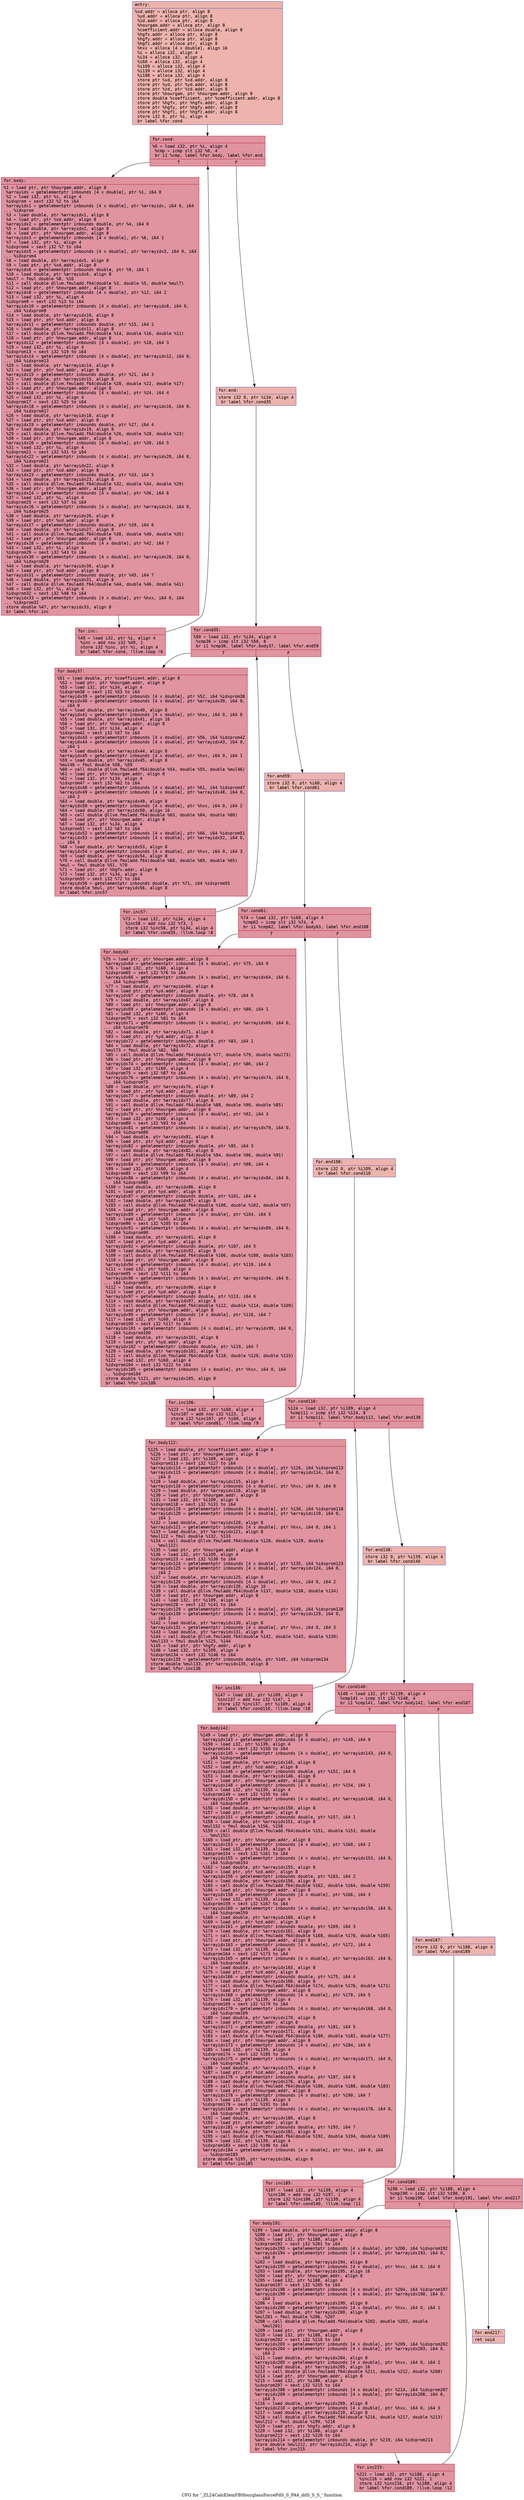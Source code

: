 digraph "CFG for '_ZL24CalcElemFBHourglassForcePdS_S_PA4_ddS_S_S_' function" {
	label="CFG for '_ZL24CalcElemFBHourglassForcePdS_S_PA4_ddS_S_S_' function";

	Node0x561418c18740 [shape=record,color="#3d50c3ff", style=filled, fillcolor="#d6524470" fontname="Courier",label="{entry:\l|  %xd.addr = alloca ptr, align 8\l  %yd.addr = alloca ptr, align 8\l  %zd.addr = alloca ptr, align 8\l  %hourgam.addr = alloca ptr, align 8\l  %coefficient.addr = alloca double, align 8\l  %hgfx.addr = alloca ptr, align 8\l  %hgfy.addr = alloca ptr, align 8\l  %hgfz.addr = alloca ptr, align 8\l  %hxx = alloca [4 x double], align 16\l  %i = alloca i32, align 4\l  %i34 = alloca i32, align 4\l  %i60 = alloca i32, align 4\l  %i109 = alloca i32, align 4\l  %i139 = alloca i32, align 4\l  %i188 = alloca i32, align 4\l  store ptr %xd, ptr %xd.addr, align 8\l  store ptr %yd, ptr %yd.addr, align 8\l  store ptr %zd, ptr %zd.addr, align 8\l  store ptr %hourgam, ptr %hourgam.addr, align 8\l  store double %coefficient, ptr %coefficient.addr, align 8\l  store ptr %hgfx, ptr %hgfx.addr, align 8\l  store ptr %hgfy, ptr %hgfy.addr, align 8\l  store ptr %hgfz, ptr %hgfz.addr, align 8\l  store i32 0, ptr %i, align 4\l  br label %for.cond\l}"];
	Node0x561418c18740 -> Node0x561418c19ce0[tooltip="entry -> for.cond\nProbability 100.00%" ];
	Node0x561418c19ce0 [shape=record,color="#b70d28ff", style=filled, fillcolor="#b70d2870" fontname="Courier",label="{for.cond:\l|  %0 = load i32, ptr %i, align 4\l  %cmp = icmp slt i32 %0, 4\l  br i1 %cmp, label %for.body, label %for.end\l|{<s0>T|<s1>F}}"];
	Node0x561418c19ce0:s0 -> Node0x561418c1a050[tooltip="for.cond -> for.body\nProbability 96.88%" ];
	Node0x561418c19ce0:s1 -> Node0x561418c1a0a0[tooltip="for.cond -> for.end\nProbability 3.12%" ];
	Node0x561418c1a050 [shape=record,color="#b70d28ff", style=filled, fillcolor="#b70d2870" fontname="Courier",label="{for.body:\l|  %1 = load ptr, ptr %hourgam.addr, align 8\l  %arrayidx = getelementptr inbounds [4 x double], ptr %1, i64 0\l  %2 = load i32, ptr %i, align 4\l  %idxprom = sext i32 %2 to i64\l  %arrayidx1 = getelementptr inbounds [4 x double], ptr %arrayidx, i64 0, i64\l... %idxprom\l  %3 = load double, ptr %arrayidx1, align 8\l  %4 = load ptr, ptr %xd.addr, align 8\l  %arrayidx2 = getelementptr inbounds double, ptr %4, i64 0\l  %5 = load double, ptr %arrayidx2, align 8\l  %6 = load ptr, ptr %hourgam.addr, align 8\l  %arrayidx3 = getelementptr inbounds [4 x double], ptr %6, i64 1\l  %7 = load i32, ptr %i, align 4\l  %idxprom4 = sext i32 %7 to i64\l  %arrayidx5 = getelementptr inbounds [4 x double], ptr %arrayidx3, i64 0, i64\l... %idxprom4\l  %8 = load double, ptr %arrayidx5, align 8\l  %9 = load ptr, ptr %xd.addr, align 8\l  %arrayidx6 = getelementptr inbounds double, ptr %9, i64 1\l  %10 = load double, ptr %arrayidx6, align 8\l  %mul7 = fmul double %8, %10\l  %11 = call double @llvm.fmuladd.f64(double %3, double %5, double %mul7)\l  %12 = load ptr, ptr %hourgam.addr, align 8\l  %arrayidx8 = getelementptr inbounds [4 x double], ptr %12, i64 2\l  %13 = load i32, ptr %i, align 4\l  %idxprom9 = sext i32 %13 to i64\l  %arrayidx10 = getelementptr inbounds [4 x double], ptr %arrayidx8, i64 0,\l... i64 %idxprom9\l  %14 = load double, ptr %arrayidx10, align 8\l  %15 = load ptr, ptr %xd.addr, align 8\l  %arrayidx11 = getelementptr inbounds double, ptr %15, i64 2\l  %16 = load double, ptr %arrayidx11, align 8\l  %17 = call double @llvm.fmuladd.f64(double %14, double %16, double %11)\l  %18 = load ptr, ptr %hourgam.addr, align 8\l  %arrayidx12 = getelementptr inbounds [4 x double], ptr %18, i64 3\l  %19 = load i32, ptr %i, align 4\l  %idxprom13 = sext i32 %19 to i64\l  %arrayidx14 = getelementptr inbounds [4 x double], ptr %arrayidx12, i64 0,\l... i64 %idxprom13\l  %20 = load double, ptr %arrayidx14, align 8\l  %21 = load ptr, ptr %xd.addr, align 8\l  %arrayidx15 = getelementptr inbounds double, ptr %21, i64 3\l  %22 = load double, ptr %arrayidx15, align 8\l  %23 = call double @llvm.fmuladd.f64(double %20, double %22, double %17)\l  %24 = load ptr, ptr %hourgam.addr, align 8\l  %arrayidx16 = getelementptr inbounds [4 x double], ptr %24, i64 4\l  %25 = load i32, ptr %i, align 4\l  %idxprom17 = sext i32 %25 to i64\l  %arrayidx18 = getelementptr inbounds [4 x double], ptr %arrayidx16, i64 0,\l... i64 %idxprom17\l  %26 = load double, ptr %arrayidx18, align 8\l  %27 = load ptr, ptr %xd.addr, align 8\l  %arrayidx19 = getelementptr inbounds double, ptr %27, i64 4\l  %28 = load double, ptr %arrayidx19, align 8\l  %29 = call double @llvm.fmuladd.f64(double %26, double %28, double %23)\l  %30 = load ptr, ptr %hourgam.addr, align 8\l  %arrayidx20 = getelementptr inbounds [4 x double], ptr %30, i64 5\l  %31 = load i32, ptr %i, align 4\l  %idxprom21 = sext i32 %31 to i64\l  %arrayidx22 = getelementptr inbounds [4 x double], ptr %arrayidx20, i64 0,\l... i64 %idxprom21\l  %32 = load double, ptr %arrayidx22, align 8\l  %33 = load ptr, ptr %xd.addr, align 8\l  %arrayidx23 = getelementptr inbounds double, ptr %33, i64 5\l  %34 = load double, ptr %arrayidx23, align 8\l  %35 = call double @llvm.fmuladd.f64(double %32, double %34, double %29)\l  %36 = load ptr, ptr %hourgam.addr, align 8\l  %arrayidx24 = getelementptr inbounds [4 x double], ptr %36, i64 6\l  %37 = load i32, ptr %i, align 4\l  %idxprom25 = sext i32 %37 to i64\l  %arrayidx26 = getelementptr inbounds [4 x double], ptr %arrayidx24, i64 0,\l... i64 %idxprom25\l  %38 = load double, ptr %arrayidx26, align 8\l  %39 = load ptr, ptr %xd.addr, align 8\l  %arrayidx27 = getelementptr inbounds double, ptr %39, i64 6\l  %40 = load double, ptr %arrayidx27, align 8\l  %41 = call double @llvm.fmuladd.f64(double %38, double %40, double %35)\l  %42 = load ptr, ptr %hourgam.addr, align 8\l  %arrayidx28 = getelementptr inbounds [4 x double], ptr %42, i64 7\l  %43 = load i32, ptr %i, align 4\l  %idxprom29 = sext i32 %43 to i64\l  %arrayidx30 = getelementptr inbounds [4 x double], ptr %arrayidx28, i64 0,\l... i64 %idxprom29\l  %44 = load double, ptr %arrayidx30, align 8\l  %45 = load ptr, ptr %xd.addr, align 8\l  %arrayidx31 = getelementptr inbounds double, ptr %45, i64 7\l  %46 = load double, ptr %arrayidx31, align 8\l  %47 = call double @llvm.fmuladd.f64(double %44, double %46, double %41)\l  %48 = load i32, ptr %i, align 4\l  %idxprom32 = sext i32 %48 to i64\l  %arrayidx33 = getelementptr inbounds [4 x double], ptr %hxx, i64 0, i64\l... %idxprom32\l  store double %47, ptr %arrayidx33, align 8\l  br label %for.inc\l}"];
	Node0x561418c1a050 -> Node0x561418c1e840[tooltip="for.body -> for.inc\nProbability 100.00%" ];
	Node0x561418c1e840 [shape=record,color="#b70d28ff", style=filled, fillcolor="#b70d2870" fontname="Courier",label="{for.inc:\l|  %49 = load i32, ptr %i, align 4\l  %inc = add nsw i32 %49, 1\l  store i32 %inc, ptr %i, align 4\l  br label %for.cond, !llvm.loop !6\l}"];
	Node0x561418c1e840 -> Node0x561418c19ce0[tooltip="for.inc -> for.cond\nProbability 100.00%" ];
	Node0x561418c1a0a0 [shape=record,color="#3d50c3ff", style=filled, fillcolor="#d6524470" fontname="Courier",label="{for.end:\l|  store i32 0, ptr %i34, align 4\l  br label %for.cond35\l}"];
	Node0x561418c1a0a0 -> Node0x561418c1ec90[tooltip="for.end -> for.cond35\nProbability 100.00%" ];
	Node0x561418c1ec90 [shape=record,color="#b70d28ff", style=filled, fillcolor="#b70d2870" fontname="Courier",label="{for.cond35:\l|  %50 = load i32, ptr %i34, align 4\l  %cmp36 = icmp slt i32 %50, 8\l  br i1 %cmp36, label %for.body37, label %for.end59\l|{<s0>T|<s1>F}}"];
	Node0x561418c1ec90:s0 -> Node0x561418c1eeb0[tooltip="for.cond35 -> for.body37\nProbability 96.88%" ];
	Node0x561418c1ec90:s1 -> Node0x561418c1ef30[tooltip="for.cond35 -> for.end59\nProbability 3.12%" ];
	Node0x561418c1eeb0 [shape=record,color="#b70d28ff", style=filled, fillcolor="#b70d2870" fontname="Courier",label="{for.body37:\l|  %51 = load double, ptr %coefficient.addr, align 8\l  %52 = load ptr, ptr %hourgam.addr, align 8\l  %53 = load i32, ptr %i34, align 4\l  %idxprom38 = sext i32 %53 to i64\l  %arrayidx39 = getelementptr inbounds [4 x double], ptr %52, i64 %idxprom38\l  %arrayidx40 = getelementptr inbounds [4 x double], ptr %arrayidx39, i64 0,\l... i64 0\l  %54 = load double, ptr %arrayidx40, align 8\l  %arrayidx41 = getelementptr inbounds [4 x double], ptr %hxx, i64 0, i64 0\l  %55 = load double, ptr %arrayidx41, align 16\l  %56 = load ptr, ptr %hourgam.addr, align 8\l  %57 = load i32, ptr %i34, align 4\l  %idxprom42 = sext i32 %57 to i64\l  %arrayidx43 = getelementptr inbounds [4 x double], ptr %56, i64 %idxprom42\l  %arrayidx44 = getelementptr inbounds [4 x double], ptr %arrayidx43, i64 0,\l... i64 1\l  %58 = load double, ptr %arrayidx44, align 8\l  %arrayidx45 = getelementptr inbounds [4 x double], ptr %hxx, i64 0, i64 1\l  %59 = load double, ptr %arrayidx45, align 8\l  %mul46 = fmul double %58, %59\l  %60 = call double @llvm.fmuladd.f64(double %54, double %55, double %mul46)\l  %61 = load ptr, ptr %hourgam.addr, align 8\l  %62 = load i32, ptr %i34, align 4\l  %idxprom47 = sext i32 %62 to i64\l  %arrayidx48 = getelementptr inbounds [4 x double], ptr %61, i64 %idxprom47\l  %arrayidx49 = getelementptr inbounds [4 x double], ptr %arrayidx48, i64 0,\l... i64 2\l  %63 = load double, ptr %arrayidx49, align 8\l  %arrayidx50 = getelementptr inbounds [4 x double], ptr %hxx, i64 0, i64 2\l  %64 = load double, ptr %arrayidx50, align 16\l  %65 = call double @llvm.fmuladd.f64(double %63, double %64, double %60)\l  %66 = load ptr, ptr %hourgam.addr, align 8\l  %67 = load i32, ptr %i34, align 4\l  %idxprom51 = sext i32 %67 to i64\l  %arrayidx52 = getelementptr inbounds [4 x double], ptr %66, i64 %idxprom51\l  %arrayidx53 = getelementptr inbounds [4 x double], ptr %arrayidx52, i64 0,\l... i64 3\l  %68 = load double, ptr %arrayidx53, align 8\l  %arrayidx54 = getelementptr inbounds [4 x double], ptr %hxx, i64 0, i64 3\l  %69 = load double, ptr %arrayidx54, align 8\l  %70 = call double @llvm.fmuladd.f64(double %68, double %69, double %65)\l  %mul = fmul double %51, %70\l  %71 = load ptr, ptr %hgfx.addr, align 8\l  %72 = load i32, ptr %i34, align 4\l  %idxprom55 = sext i32 %72 to i64\l  %arrayidx56 = getelementptr inbounds double, ptr %71, i64 %idxprom55\l  store double %mul, ptr %arrayidx56, align 8\l  br label %for.inc57\l}"];
	Node0x561418c1eeb0 -> Node0x561418c20e40[tooltip="for.body37 -> for.inc57\nProbability 100.00%" ];
	Node0x561418c20e40 [shape=record,color="#b70d28ff", style=filled, fillcolor="#b70d2870" fontname="Courier",label="{for.inc57:\l|  %73 = load i32, ptr %i34, align 4\l  %inc58 = add nsw i32 %73, 1\l  store i32 %inc58, ptr %i34, align 4\l  br label %for.cond35, !llvm.loop !8\l}"];
	Node0x561418c20e40 -> Node0x561418c1ec90[tooltip="for.inc57 -> for.cond35\nProbability 100.00%" ];
	Node0x561418c1ef30 [shape=record,color="#3d50c3ff", style=filled, fillcolor="#d6524470" fontname="Courier",label="{for.end59:\l|  store i32 0, ptr %i60, align 4\l  br label %for.cond61\l}"];
	Node0x561418c1ef30 -> Node0x561418c21340[tooltip="for.end59 -> for.cond61\nProbability 100.00%" ];
	Node0x561418c21340 [shape=record,color="#b70d28ff", style=filled, fillcolor="#b70d2870" fontname="Courier",label="{for.cond61:\l|  %74 = load i32, ptr %i60, align 4\l  %cmp62 = icmp slt i32 %74, 4\l  br i1 %cmp62, label %for.body63, label %for.end108\l|{<s0>T|<s1>F}}"];
	Node0x561418c21340:s0 -> Node0x561418c21560[tooltip="for.cond61 -> for.body63\nProbability 96.88%" ];
	Node0x561418c21340:s1 -> Node0x561418c215e0[tooltip="for.cond61 -> for.end108\nProbability 3.12%" ];
	Node0x561418c21560 [shape=record,color="#b70d28ff", style=filled, fillcolor="#b70d2870" fontname="Courier",label="{for.body63:\l|  %75 = load ptr, ptr %hourgam.addr, align 8\l  %arrayidx64 = getelementptr inbounds [4 x double], ptr %75, i64 0\l  %76 = load i32, ptr %i60, align 4\l  %idxprom65 = sext i32 %76 to i64\l  %arrayidx66 = getelementptr inbounds [4 x double], ptr %arrayidx64, i64 0,\l... i64 %idxprom65\l  %77 = load double, ptr %arrayidx66, align 8\l  %78 = load ptr, ptr %yd.addr, align 8\l  %arrayidx67 = getelementptr inbounds double, ptr %78, i64 0\l  %79 = load double, ptr %arrayidx67, align 8\l  %80 = load ptr, ptr %hourgam.addr, align 8\l  %arrayidx69 = getelementptr inbounds [4 x double], ptr %80, i64 1\l  %81 = load i32, ptr %i60, align 4\l  %idxprom70 = sext i32 %81 to i64\l  %arrayidx71 = getelementptr inbounds [4 x double], ptr %arrayidx69, i64 0,\l... i64 %idxprom70\l  %82 = load double, ptr %arrayidx71, align 8\l  %83 = load ptr, ptr %yd.addr, align 8\l  %arrayidx72 = getelementptr inbounds double, ptr %83, i64 1\l  %84 = load double, ptr %arrayidx72, align 8\l  %mul73 = fmul double %82, %84\l  %85 = call double @llvm.fmuladd.f64(double %77, double %79, double %mul73)\l  %86 = load ptr, ptr %hourgam.addr, align 8\l  %arrayidx74 = getelementptr inbounds [4 x double], ptr %86, i64 2\l  %87 = load i32, ptr %i60, align 4\l  %idxprom75 = sext i32 %87 to i64\l  %arrayidx76 = getelementptr inbounds [4 x double], ptr %arrayidx74, i64 0,\l... i64 %idxprom75\l  %88 = load double, ptr %arrayidx76, align 8\l  %89 = load ptr, ptr %yd.addr, align 8\l  %arrayidx77 = getelementptr inbounds double, ptr %89, i64 2\l  %90 = load double, ptr %arrayidx77, align 8\l  %91 = call double @llvm.fmuladd.f64(double %88, double %90, double %85)\l  %92 = load ptr, ptr %hourgam.addr, align 8\l  %arrayidx79 = getelementptr inbounds [4 x double], ptr %92, i64 3\l  %93 = load i32, ptr %i60, align 4\l  %idxprom80 = sext i32 %93 to i64\l  %arrayidx81 = getelementptr inbounds [4 x double], ptr %arrayidx79, i64 0,\l... i64 %idxprom80\l  %94 = load double, ptr %arrayidx81, align 8\l  %95 = load ptr, ptr %yd.addr, align 8\l  %arrayidx82 = getelementptr inbounds double, ptr %95, i64 3\l  %96 = load double, ptr %arrayidx82, align 8\l  %97 = call double @llvm.fmuladd.f64(double %94, double %96, double %91)\l  %98 = load ptr, ptr %hourgam.addr, align 8\l  %arrayidx84 = getelementptr inbounds [4 x double], ptr %98, i64 4\l  %99 = load i32, ptr %i60, align 4\l  %idxprom85 = sext i32 %99 to i64\l  %arrayidx86 = getelementptr inbounds [4 x double], ptr %arrayidx84, i64 0,\l... i64 %idxprom85\l  %100 = load double, ptr %arrayidx86, align 8\l  %101 = load ptr, ptr %yd.addr, align 8\l  %arrayidx87 = getelementptr inbounds double, ptr %101, i64 4\l  %102 = load double, ptr %arrayidx87, align 8\l  %103 = call double @llvm.fmuladd.f64(double %100, double %102, double %97)\l  %104 = load ptr, ptr %hourgam.addr, align 8\l  %arrayidx89 = getelementptr inbounds [4 x double], ptr %104, i64 5\l  %105 = load i32, ptr %i60, align 4\l  %idxprom90 = sext i32 %105 to i64\l  %arrayidx91 = getelementptr inbounds [4 x double], ptr %arrayidx89, i64 0,\l... i64 %idxprom90\l  %106 = load double, ptr %arrayidx91, align 8\l  %107 = load ptr, ptr %yd.addr, align 8\l  %arrayidx92 = getelementptr inbounds double, ptr %107, i64 5\l  %108 = load double, ptr %arrayidx92, align 8\l  %109 = call double @llvm.fmuladd.f64(double %106, double %108, double %103)\l  %110 = load ptr, ptr %hourgam.addr, align 8\l  %arrayidx94 = getelementptr inbounds [4 x double], ptr %110, i64 6\l  %111 = load i32, ptr %i60, align 4\l  %idxprom95 = sext i32 %111 to i64\l  %arrayidx96 = getelementptr inbounds [4 x double], ptr %arrayidx94, i64 0,\l... i64 %idxprom95\l  %112 = load double, ptr %arrayidx96, align 8\l  %113 = load ptr, ptr %yd.addr, align 8\l  %arrayidx97 = getelementptr inbounds double, ptr %113, i64 6\l  %114 = load double, ptr %arrayidx97, align 8\l  %115 = call double @llvm.fmuladd.f64(double %112, double %114, double %109)\l  %116 = load ptr, ptr %hourgam.addr, align 8\l  %arrayidx99 = getelementptr inbounds [4 x double], ptr %116, i64 7\l  %117 = load i32, ptr %i60, align 4\l  %idxprom100 = sext i32 %117 to i64\l  %arrayidx101 = getelementptr inbounds [4 x double], ptr %arrayidx99, i64 0,\l... i64 %idxprom100\l  %118 = load double, ptr %arrayidx101, align 8\l  %119 = load ptr, ptr %yd.addr, align 8\l  %arrayidx102 = getelementptr inbounds double, ptr %119, i64 7\l  %120 = load double, ptr %arrayidx102, align 8\l  %121 = call double @llvm.fmuladd.f64(double %118, double %120, double %115)\l  %122 = load i32, ptr %i60, align 4\l  %idxprom104 = sext i32 %122 to i64\l  %arrayidx105 = getelementptr inbounds [4 x double], ptr %hxx, i64 0, i64\l... %idxprom104\l  store double %121, ptr %arrayidx105, align 8\l  br label %for.inc106\l}"];
	Node0x561418c21560 -> Node0x561418c25e90[tooltip="for.body63 -> for.inc106\nProbability 100.00%" ];
	Node0x561418c25e90 [shape=record,color="#b70d28ff", style=filled, fillcolor="#b70d2870" fontname="Courier",label="{for.inc106:\l|  %123 = load i32, ptr %i60, align 4\l  %inc107 = add nsw i32 %123, 1\l  store i32 %inc107, ptr %i60, align 4\l  br label %for.cond61, !llvm.loop !9\l}"];
	Node0x561418c25e90 -> Node0x561418c21340[tooltip="for.inc106 -> for.cond61\nProbability 100.00%" ];
	Node0x561418c215e0 [shape=record,color="#3d50c3ff", style=filled, fillcolor="#d6524470" fontname="Courier",label="{for.end108:\l|  store i32 0, ptr %i109, align 4\l  br label %for.cond110\l}"];
	Node0x561418c215e0 -> Node0x561418c26390[tooltip="for.end108 -> for.cond110\nProbability 100.00%" ];
	Node0x561418c26390 [shape=record,color="#b70d28ff", style=filled, fillcolor="#b70d2870" fontname="Courier",label="{for.cond110:\l|  %124 = load i32, ptr %i109, align 4\l  %cmp111 = icmp slt i32 %124, 8\l  br i1 %cmp111, label %for.body112, label %for.end138\l|{<s0>T|<s1>F}}"];
	Node0x561418c26390:s0 -> Node0x561418c26590[tooltip="for.cond110 -> for.body112\nProbability 96.88%" ];
	Node0x561418c26390:s1 -> Node0x561418c26610[tooltip="for.cond110 -> for.end138\nProbability 3.12%" ];
	Node0x561418c26590 [shape=record,color="#b70d28ff", style=filled, fillcolor="#b70d2870" fontname="Courier",label="{for.body112:\l|  %125 = load double, ptr %coefficient.addr, align 8\l  %126 = load ptr, ptr %hourgam.addr, align 8\l  %127 = load i32, ptr %i109, align 4\l  %idxprom113 = sext i32 %127 to i64\l  %arrayidx114 = getelementptr inbounds [4 x double], ptr %126, i64 %idxprom113\l  %arrayidx115 = getelementptr inbounds [4 x double], ptr %arrayidx114, i64 0,\l... i64 0\l  %128 = load double, ptr %arrayidx115, align 8\l  %arrayidx116 = getelementptr inbounds [4 x double], ptr %hxx, i64 0, i64 0\l  %129 = load double, ptr %arrayidx116, align 16\l  %130 = load ptr, ptr %hourgam.addr, align 8\l  %131 = load i32, ptr %i109, align 4\l  %idxprom118 = sext i32 %131 to i64\l  %arrayidx119 = getelementptr inbounds [4 x double], ptr %130, i64 %idxprom118\l  %arrayidx120 = getelementptr inbounds [4 x double], ptr %arrayidx119, i64 0,\l... i64 1\l  %132 = load double, ptr %arrayidx120, align 8\l  %arrayidx121 = getelementptr inbounds [4 x double], ptr %hxx, i64 0, i64 1\l  %133 = load double, ptr %arrayidx121, align 8\l  %mul122 = fmul double %132, %133\l  %134 = call double @llvm.fmuladd.f64(double %128, double %129, double\l... %mul122)\l  %135 = load ptr, ptr %hourgam.addr, align 8\l  %136 = load i32, ptr %i109, align 4\l  %idxprom123 = sext i32 %136 to i64\l  %arrayidx124 = getelementptr inbounds [4 x double], ptr %135, i64 %idxprom123\l  %arrayidx125 = getelementptr inbounds [4 x double], ptr %arrayidx124, i64 0,\l... i64 2\l  %137 = load double, ptr %arrayidx125, align 8\l  %arrayidx126 = getelementptr inbounds [4 x double], ptr %hxx, i64 0, i64 2\l  %138 = load double, ptr %arrayidx126, align 16\l  %139 = call double @llvm.fmuladd.f64(double %137, double %138, double %134)\l  %140 = load ptr, ptr %hourgam.addr, align 8\l  %141 = load i32, ptr %i109, align 4\l  %idxprom128 = sext i32 %141 to i64\l  %arrayidx129 = getelementptr inbounds [4 x double], ptr %140, i64 %idxprom128\l  %arrayidx130 = getelementptr inbounds [4 x double], ptr %arrayidx129, i64 0,\l... i64 3\l  %142 = load double, ptr %arrayidx130, align 8\l  %arrayidx131 = getelementptr inbounds [4 x double], ptr %hxx, i64 0, i64 3\l  %143 = load double, ptr %arrayidx131, align 8\l  %144 = call double @llvm.fmuladd.f64(double %142, double %143, double %139)\l  %mul133 = fmul double %125, %144\l  %145 = load ptr, ptr %hgfy.addr, align 8\l  %146 = load i32, ptr %i109, align 4\l  %idxprom134 = sext i32 %146 to i64\l  %arrayidx135 = getelementptr inbounds double, ptr %145, i64 %idxprom134\l  store double %mul133, ptr %arrayidx135, align 8\l  br label %for.inc136\l}"];
	Node0x561418c26590 -> Node0x561418c28520[tooltip="for.body112 -> for.inc136\nProbability 100.00%" ];
	Node0x561418c28520 [shape=record,color="#b70d28ff", style=filled, fillcolor="#b70d2870" fontname="Courier",label="{for.inc136:\l|  %147 = load i32, ptr %i109, align 4\l  %inc137 = add nsw i32 %147, 1\l  store i32 %inc137, ptr %i109, align 4\l  br label %for.cond110, !llvm.loop !10\l}"];
	Node0x561418c28520 -> Node0x561418c26390[tooltip="for.inc136 -> for.cond110\nProbability 100.00%" ];
	Node0x561418c26610 [shape=record,color="#3d50c3ff", style=filled, fillcolor="#d6524470" fontname="Courier",label="{for.end138:\l|  store i32 0, ptr %i139, align 4\l  br label %for.cond140\l}"];
	Node0x561418c26610 -> Node0x561418c28a20[tooltip="for.end138 -> for.cond140\nProbability 100.00%" ];
	Node0x561418c28a20 [shape=record,color="#b70d28ff", style=filled, fillcolor="#b70d2870" fontname="Courier",label="{for.cond140:\l|  %148 = load i32, ptr %i139, align 4\l  %cmp141 = icmp slt i32 %148, 4\l  br i1 %cmp141, label %for.body142, label %for.end187\l|{<s0>T|<s1>F}}"];
	Node0x561418c28a20:s0 -> Node0x561418c28c40[tooltip="for.cond140 -> for.body142\nProbability 96.88%" ];
	Node0x561418c28a20:s1 -> Node0x561418c28cc0[tooltip="for.cond140 -> for.end187\nProbability 3.12%" ];
	Node0x561418c28c40 [shape=record,color="#b70d28ff", style=filled, fillcolor="#b70d2870" fontname="Courier",label="{for.body142:\l|  %149 = load ptr, ptr %hourgam.addr, align 8\l  %arrayidx143 = getelementptr inbounds [4 x double], ptr %149, i64 0\l  %150 = load i32, ptr %i139, align 4\l  %idxprom144 = sext i32 %150 to i64\l  %arrayidx145 = getelementptr inbounds [4 x double], ptr %arrayidx143, i64 0,\l... i64 %idxprom144\l  %151 = load double, ptr %arrayidx145, align 8\l  %152 = load ptr, ptr %zd.addr, align 8\l  %arrayidx146 = getelementptr inbounds double, ptr %152, i64 0\l  %153 = load double, ptr %arrayidx146, align 8\l  %154 = load ptr, ptr %hourgam.addr, align 8\l  %arrayidx148 = getelementptr inbounds [4 x double], ptr %154, i64 1\l  %155 = load i32, ptr %i139, align 4\l  %idxprom149 = sext i32 %155 to i64\l  %arrayidx150 = getelementptr inbounds [4 x double], ptr %arrayidx148, i64 0,\l... i64 %idxprom149\l  %156 = load double, ptr %arrayidx150, align 8\l  %157 = load ptr, ptr %zd.addr, align 8\l  %arrayidx151 = getelementptr inbounds double, ptr %157, i64 1\l  %158 = load double, ptr %arrayidx151, align 8\l  %mul152 = fmul double %156, %158\l  %159 = call double @llvm.fmuladd.f64(double %151, double %153, double\l... %mul152)\l  %160 = load ptr, ptr %hourgam.addr, align 8\l  %arrayidx153 = getelementptr inbounds [4 x double], ptr %160, i64 2\l  %161 = load i32, ptr %i139, align 4\l  %idxprom154 = sext i32 %161 to i64\l  %arrayidx155 = getelementptr inbounds [4 x double], ptr %arrayidx153, i64 0,\l... i64 %idxprom154\l  %162 = load double, ptr %arrayidx155, align 8\l  %163 = load ptr, ptr %zd.addr, align 8\l  %arrayidx156 = getelementptr inbounds double, ptr %163, i64 2\l  %164 = load double, ptr %arrayidx156, align 8\l  %165 = call double @llvm.fmuladd.f64(double %162, double %164, double %159)\l  %166 = load ptr, ptr %hourgam.addr, align 8\l  %arrayidx158 = getelementptr inbounds [4 x double], ptr %166, i64 3\l  %167 = load i32, ptr %i139, align 4\l  %idxprom159 = sext i32 %167 to i64\l  %arrayidx160 = getelementptr inbounds [4 x double], ptr %arrayidx158, i64 0,\l... i64 %idxprom159\l  %168 = load double, ptr %arrayidx160, align 8\l  %169 = load ptr, ptr %zd.addr, align 8\l  %arrayidx161 = getelementptr inbounds double, ptr %169, i64 3\l  %170 = load double, ptr %arrayidx161, align 8\l  %171 = call double @llvm.fmuladd.f64(double %168, double %170, double %165)\l  %172 = load ptr, ptr %hourgam.addr, align 8\l  %arrayidx163 = getelementptr inbounds [4 x double], ptr %172, i64 4\l  %173 = load i32, ptr %i139, align 4\l  %idxprom164 = sext i32 %173 to i64\l  %arrayidx165 = getelementptr inbounds [4 x double], ptr %arrayidx163, i64 0,\l... i64 %idxprom164\l  %174 = load double, ptr %arrayidx165, align 8\l  %175 = load ptr, ptr %zd.addr, align 8\l  %arrayidx166 = getelementptr inbounds double, ptr %175, i64 4\l  %176 = load double, ptr %arrayidx166, align 8\l  %177 = call double @llvm.fmuladd.f64(double %174, double %176, double %171)\l  %178 = load ptr, ptr %hourgam.addr, align 8\l  %arrayidx168 = getelementptr inbounds [4 x double], ptr %178, i64 5\l  %179 = load i32, ptr %i139, align 4\l  %idxprom169 = sext i32 %179 to i64\l  %arrayidx170 = getelementptr inbounds [4 x double], ptr %arrayidx168, i64 0,\l... i64 %idxprom169\l  %180 = load double, ptr %arrayidx170, align 8\l  %181 = load ptr, ptr %zd.addr, align 8\l  %arrayidx171 = getelementptr inbounds double, ptr %181, i64 5\l  %182 = load double, ptr %arrayidx171, align 8\l  %183 = call double @llvm.fmuladd.f64(double %180, double %182, double %177)\l  %184 = load ptr, ptr %hourgam.addr, align 8\l  %arrayidx173 = getelementptr inbounds [4 x double], ptr %184, i64 6\l  %185 = load i32, ptr %i139, align 4\l  %idxprom174 = sext i32 %185 to i64\l  %arrayidx175 = getelementptr inbounds [4 x double], ptr %arrayidx173, i64 0,\l... i64 %idxprom174\l  %186 = load double, ptr %arrayidx175, align 8\l  %187 = load ptr, ptr %zd.addr, align 8\l  %arrayidx176 = getelementptr inbounds double, ptr %187, i64 6\l  %188 = load double, ptr %arrayidx176, align 8\l  %189 = call double @llvm.fmuladd.f64(double %186, double %188, double %183)\l  %190 = load ptr, ptr %hourgam.addr, align 8\l  %arrayidx178 = getelementptr inbounds [4 x double], ptr %190, i64 7\l  %191 = load i32, ptr %i139, align 4\l  %idxprom179 = sext i32 %191 to i64\l  %arrayidx180 = getelementptr inbounds [4 x double], ptr %arrayidx178, i64 0,\l... i64 %idxprom179\l  %192 = load double, ptr %arrayidx180, align 8\l  %193 = load ptr, ptr %zd.addr, align 8\l  %arrayidx181 = getelementptr inbounds double, ptr %193, i64 7\l  %194 = load double, ptr %arrayidx181, align 8\l  %195 = call double @llvm.fmuladd.f64(double %192, double %194, double %189)\l  %196 = load i32, ptr %i139, align 4\l  %idxprom183 = sext i32 %196 to i64\l  %arrayidx184 = getelementptr inbounds [4 x double], ptr %hxx, i64 0, i64\l... %idxprom183\l  store double %195, ptr %arrayidx184, align 8\l  br label %for.inc185\l}"];
	Node0x561418c28c40 -> Node0x561418c220a0[tooltip="for.body142 -> for.inc185\nProbability 100.00%" ];
	Node0x561418c220a0 [shape=record,color="#b70d28ff", style=filled, fillcolor="#b70d2870" fontname="Courier",label="{for.inc185:\l|  %197 = load i32, ptr %i139, align 4\l  %inc186 = add nsw i32 %197, 1\l  store i32 %inc186, ptr %i139, align 4\l  br label %for.cond140, !llvm.loop !11\l}"];
	Node0x561418c220a0 -> Node0x561418c28a20[tooltip="for.inc185 -> for.cond140\nProbability 100.00%" ];
	Node0x561418c28cc0 [shape=record,color="#3d50c3ff", style=filled, fillcolor="#d6524470" fontname="Courier",label="{for.end187:\l|  store i32 0, ptr %i188, align 4\l  br label %for.cond189\l}"];
	Node0x561418c28cc0 -> Node0x561418c23650[tooltip="for.end187 -> for.cond189\nProbability 100.00%" ];
	Node0x561418c23650 [shape=record,color="#b70d28ff", style=filled, fillcolor="#b70d2870" fontname="Courier",label="{for.cond189:\l|  %198 = load i32, ptr %i188, align 4\l  %cmp190 = icmp slt i32 %198, 8\l  br i1 %cmp190, label %for.body191, label %for.end217\l|{<s0>T|<s1>F}}"];
	Node0x561418c23650:s0 -> Node0x561418c23850[tooltip="for.cond189 -> for.body191\nProbability 96.88%" ];
	Node0x561418c23650:s1 -> Node0x561418c238d0[tooltip="for.cond189 -> for.end217\nProbability 3.12%" ];
	Node0x561418c23850 [shape=record,color="#b70d28ff", style=filled, fillcolor="#b70d2870" fontname="Courier",label="{for.body191:\l|  %199 = load double, ptr %coefficient.addr, align 8\l  %200 = load ptr, ptr %hourgam.addr, align 8\l  %201 = load i32, ptr %i188, align 4\l  %idxprom192 = sext i32 %201 to i64\l  %arrayidx193 = getelementptr inbounds [4 x double], ptr %200, i64 %idxprom192\l  %arrayidx194 = getelementptr inbounds [4 x double], ptr %arrayidx193, i64 0,\l... i64 0\l  %202 = load double, ptr %arrayidx194, align 8\l  %arrayidx195 = getelementptr inbounds [4 x double], ptr %hxx, i64 0, i64 0\l  %203 = load double, ptr %arrayidx195, align 16\l  %204 = load ptr, ptr %hourgam.addr, align 8\l  %205 = load i32, ptr %i188, align 4\l  %idxprom197 = sext i32 %205 to i64\l  %arrayidx198 = getelementptr inbounds [4 x double], ptr %204, i64 %idxprom197\l  %arrayidx199 = getelementptr inbounds [4 x double], ptr %arrayidx198, i64 0,\l... i64 1\l  %206 = load double, ptr %arrayidx199, align 8\l  %arrayidx200 = getelementptr inbounds [4 x double], ptr %hxx, i64 0, i64 1\l  %207 = load double, ptr %arrayidx200, align 8\l  %mul201 = fmul double %206, %207\l  %208 = call double @llvm.fmuladd.f64(double %202, double %203, double\l... %mul201)\l  %209 = load ptr, ptr %hourgam.addr, align 8\l  %210 = load i32, ptr %i188, align 4\l  %idxprom202 = sext i32 %210 to i64\l  %arrayidx203 = getelementptr inbounds [4 x double], ptr %209, i64 %idxprom202\l  %arrayidx204 = getelementptr inbounds [4 x double], ptr %arrayidx203, i64 0,\l... i64 2\l  %211 = load double, ptr %arrayidx204, align 8\l  %arrayidx205 = getelementptr inbounds [4 x double], ptr %hxx, i64 0, i64 2\l  %212 = load double, ptr %arrayidx205, align 16\l  %213 = call double @llvm.fmuladd.f64(double %211, double %212, double %208)\l  %214 = load ptr, ptr %hourgam.addr, align 8\l  %215 = load i32, ptr %i188, align 4\l  %idxprom207 = sext i32 %215 to i64\l  %arrayidx208 = getelementptr inbounds [4 x double], ptr %214, i64 %idxprom207\l  %arrayidx209 = getelementptr inbounds [4 x double], ptr %arrayidx208, i64 0,\l... i64 3\l  %216 = load double, ptr %arrayidx209, align 8\l  %arrayidx210 = getelementptr inbounds [4 x double], ptr %hxx, i64 0, i64 3\l  %217 = load double, ptr %arrayidx210, align 8\l  %218 = call double @llvm.fmuladd.f64(double %216, double %217, double %213)\l  %mul212 = fmul double %199, %218\l  %219 = load ptr, ptr %hgfz.addr, align 8\l  %220 = load i32, ptr %i188, align 4\l  %idxprom213 = sext i32 %220 to i64\l  %arrayidx214 = getelementptr inbounds double, ptr %219, i64 %idxprom213\l  store double %mul212, ptr %arrayidx214, align 8\l  br label %for.inc215\l}"];
	Node0x561418c23850 -> Node0x561418c309f0[tooltip="for.body191 -> for.inc215\nProbability 100.00%" ];
	Node0x561418c309f0 [shape=record,color="#b70d28ff", style=filled, fillcolor="#b70d2870" fontname="Courier",label="{for.inc215:\l|  %221 = load i32, ptr %i188, align 4\l  %inc216 = add nsw i32 %221, 1\l  store i32 %inc216, ptr %i188, align 4\l  br label %for.cond189, !llvm.loop !12\l}"];
	Node0x561418c309f0 -> Node0x561418c23650[tooltip="for.inc215 -> for.cond189\nProbability 100.00%" ];
	Node0x561418c238d0 [shape=record,color="#3d50c3ff", style=filled, fillcolor="#d6524470" fontname="Courier",label="{for.end217:\l|  ret void\l}"];
}
